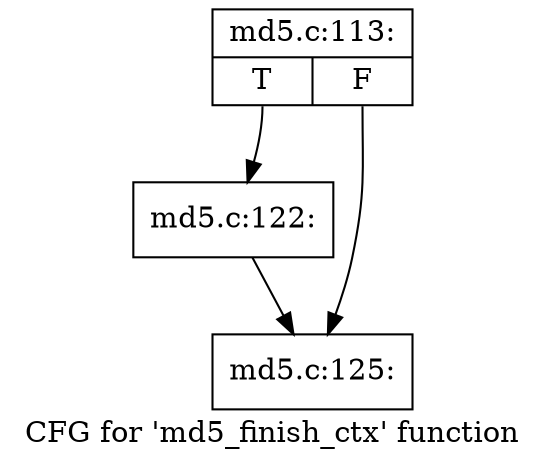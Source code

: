 digraph "CFG for 'md5_finish_ctx' function" {
	label="CFG for 'md5_finish_ctx' function";

	Node0xc47f450 [shape=record,label="{md5.c:113:|{<s0>T|<s1>F}}"];
	Node0xc47f450:s0 -> Node0xc4716e0;
	Node0xc47f450:s1 -> Node0xc471730;
	Node0xc4716e0 [shape=record,label="{md5.c:122:}"];
	Node0xc4716e0 -> Node0xc471730;
	Node0xc471730 [shape=record,label="{md5.c:125:}"];
}
